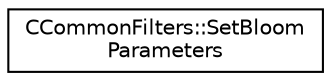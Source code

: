 digraph "Graphical Class Hierarchy"
{
  edge [fontname="Helvetica",fontsize="10",labelfontname="Helvetica",labelfontsize="10"];
  node [fontname="Helvetica",fontsize="10",shape=record];
  rankdir="LR";
  Node1 [label="CCommonFilters::SetBloom\lParameters",height=0.2,width=0.4,color="black", fillcolor="white", style="filled",URL="$struct_c_common_filters_1_1_set_bloom_parameters.html"];
}
